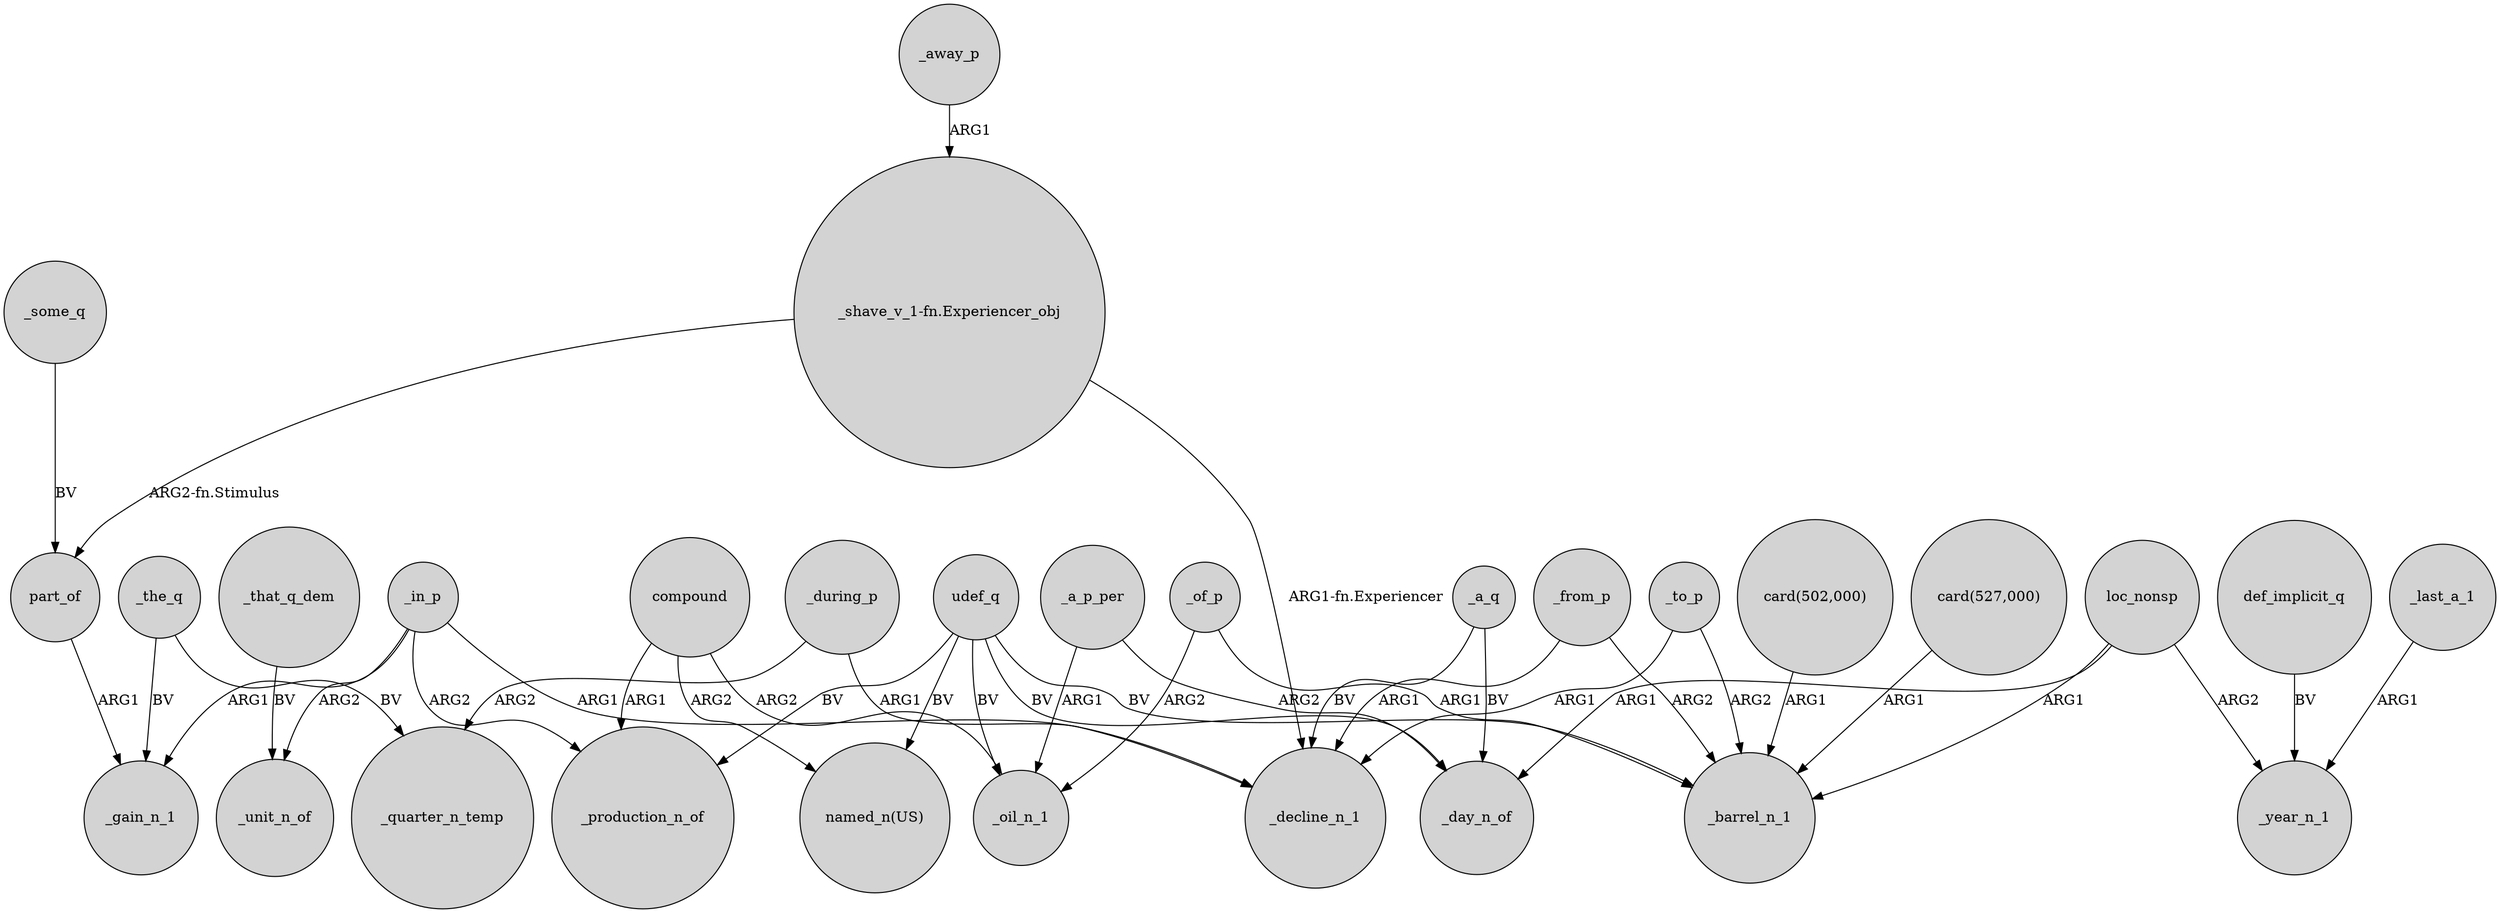 digraph {
	node [shape=circle style=filled]
	_of_p -> _barrel_n_1 [label=ARG1]
	_to_p -> _barrel_n_1 [label=ARG2]
	_a_p_per -> _day_n_of [label=ARG2]
	part_of -> _gain_n_1 [label=ARG1]
	"card(502,000)" -> _barrel_n_1 [label=ARG1]
	_to_p -> _decline_n_1 [label=ARG1]
	_away_p -> "_shave_v_1-fn.Experiencer_obj" [label=ARG1]
	"card(527,000)" -> _barrel_n_1 [label=ARG1]
	_a_q -> _day_n_of [label=BV]
	_that_q_dem -> _unit_n_of [label=BV]
	def_implicit_q -> _year_n_1 [label=BV]
	udef_q -> _oil_n_1 [label=BV]
	_from_p -> _decline_n_1 [label=ARG1]
	_the_q -> _quarter_n_temp [label=BV]
	_of_p -> _oil_n_1 [label=ARG2]
	"_shave_v_1-fn.Experiencer_obj" -> _decline_n_1 [label="ARG1-fn.Experiencer"]
	_from_p -> _barrel_n_1 [label=ARG2]
	udef_q -> _barrel_n_1 [label=BV]
	_a_q -> _decline_n_1 [label=BV]
	loc_nonsp -> _year_n_1 [label=ARG2]
	_in_p -> _decline_n_1 [label=ARG1]
	"_shave_v_1-fn.Experiencer_obj" -> part_of [label="ARG2-fn.Stimulus"]
	udef_q -> _day_n_of [label=BV]
	_in_p -> _unit_n_of [label=ARG2]
	_a_p_per -> _oil_n_1 [label=ARG1]
	_in_p -> _production_n_of [label=ARG2]
	_the_q -> _gain_n_1 [label=BV]
	_last_a_1 -> _year_n_1 [label=ARG1]
	loc_nonsp -> _day_n_of [label=ARG1]
	compound -> _oil_n_1 [label=ARG2]
	_in_p -> _gain_n_1 [label=ARG1]
	_during_p -> _decline_n_1 [label=ARG1]
	_some_q -> part_of [label=BV]
	loc_nonsp -> _barrel_n_1 [label=ARG1]
	compound -> "named_n(US)" [label=ARG2]
	udef_q -> "named_n(US)" [label=BV]
	udef_q -> _production_n_of [label=BV]
	compound -> _production_n_of [label=ARG1]
	_during_p -> _quarter_n_temp [label=ARG2]
}
